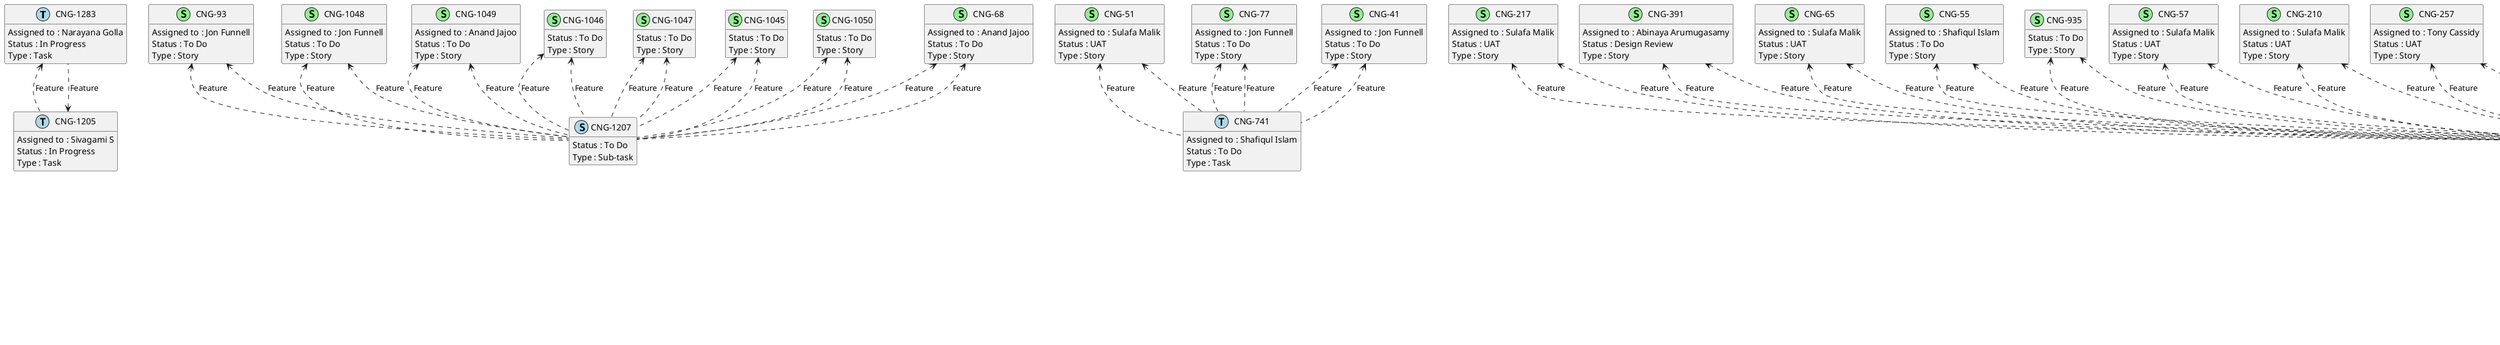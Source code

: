 @startuml
'https://plantuml.com/class-diagram

' GENERATE CLASS DIAGRAM ===========
' Generated at    : Mon Apr 15 13:01:55 CEST 2024

hide empty members

legend
Jira Ticket Status
----
(QA) : 1
(To Do) : 21
(Dev Review) : 3
(UAT) : 10
(In Progress) : 11
(Design Review) : 5
----
Jira Ticket Types
----
(Task) : 6
(Sub-task) : 6
(Story) : 39
end legend


' Tickets =======
class "CNG-1283" << (T,lightblue) >> {
  Assigned to : Narayana Golla
  Status : In Progress
  Type : Task
}

class "CNG-93" << (S,lightgreen) >> {
  Assigned to : Jon Funnell
  Status : To Do
  Type : Story
}

class "CNG-51" << (S,lightgreen) >> {
  Assigned to : Sulafa Malik
  Status : UAT
  Type : Story
}

class "CNG-55" << (S,lightgreen) >> {
  Assigned to : Shafiqul Islam
  Status : To Do
  Type : Story
}

class "CNG-935" << (S,lightgreen) >> {
  Status : To Do
  Type : Story
}

class "CNG-57" << (S,lightgreen) >> {
  Assigned to : Sulafa Malik
  Status : UAT
  Type : Story
}

class "CNG-1207" << (S,lightblue) >> {
  Status : To Do
  Type : Sub-task
}

class "CNG-255" << (T,lightblue) >> {
  Assigned to : Deepak Ingwale
  Status : Dev Review
  Type : Task
}

class "CNG-1205" << (T,lightblue) >> {
  Assigned to : Sivagami S
  Status : In Progress
  Type : Task
}

class "CNG-210" << (S,lightgreen) >> {
  Assigned to : Sulafa Malik
  Status : UAT
  Type : Story
}

class "CNG-1048" << (S,lightgreen) >> {
  Assigned to : Jon Funnell
  Status : To Do
  Type : Story
}

class "CNG-257" << (S,lightgreen) >> {
  Assigned to : Tony Cassidy
  Status : UAT
  Type : Story
}

class "CNG-1203" << (S,lightblue) >> {
  Assigned to : Shafiqul Islam
  Status : In Progress
  Type : Sub-task
}

class "CNG-1049" << (S,lightgreen) >> {
  Assigned to : Anand Jajoo
  Status : To Do
  Type : Story
}

class "CNG-377" << (S,lightgreen) >> {
  Assigned to : Abinaya Arumugasamy
  Status : Dev Review
  Type : Story
}

class "CNG-696" << (T,lightblue) >> {
  Assigned to : Shafiqul Islam
  Status : In Progress
  Type : Task
}

class "CNG-1046" << (S,lightgreen) >> {
  Status : To Do
  Type : Story
}

class "CNG-214" << (S,lightgreen) >> {
  Assigned to : Narayana Golla
  Status : In Progress
  Type : Story
}

class "CNG-1047" << (S,lightgreen) >> {
  Status : To Do
  Type : Story
}

class "CNG-217" << (S,lightgreen) >> {
  Assigned to : Sulafa Malik
  Status : UAT
  Type : Story
}

class "CNG-1045" << (S,lightgreen) >> {
  Status : To Do
  Type : Story
}

class "CNG-1173" << (S,lightblue) >> {
  Status : To Do
  Type : Sub-task
}

class "CNG-391" << (S,lightgreen) >> {
  Assigned to : Abinaya Arumugasamy
  Status : Design Review
  Type : Story
}

class "CNG-1050" << (S,lightgreen) >> {
  Status : To Do
  Type : Story
}

class "CNG-65" << (S,lightgreen) >> {
  Assigned to : Sulafa Malik
  Status : UAT
  Type : Story
}

class "CNG-66" << (S,lightgreen) >> {
  Assigned to : Sulafa Malik
  Status : UAT
  Type : Story
}

class "CNG-67" << (S,lightgreen) >> {
  Assigned to : Jon Funnell
  Status : To Do
  Type : Story
}

class "CNG-68" << (S,lightgreen) >> {
  Assigned to : Anand Jajoo
  Status : To Do
  Type : Story
}

class "CNG-707" << (S,lightgreen) >> {
  Assigned to : Anand Dixit
  Status : To Do
  Type : Story
}

class "CNG-69" << (S,lightgreen) >> {
  Assigned to : Sulafa Malik
  Status : UAT
  Type : Story
}

class "CNG-387" << (S,lightgreen) >> {
  Assigned to : Sulafa Malik
  Status : UAT
  Type : Story
}

class "CNG-741" << (T,lightblue) >> {
  Assigned to : Shafiqul Islam
  Status : To Do
  Type : Task
}

class "CNG-388" << (S,lightgreen) >> {
  Assigned to : Sushant Khandelwal
  Status : In Progress
  Type : Story
}

class "CNG-269" << (S,lightgreen) >> {
  Assigned to : Abdul Kader Nabil
  Status : Dev Review
  Type : Story
}

class "CNG-70" << (S,lightgreen) >> {
  Assigned to : Sushant Khandelwal
  Status : In Progress
  Type : Story
}

class "CNG-71" << (S,lightgreen) >> {
  Assigned to : BharathKum Sarangarajan
  Status : To Do
  Type : Story
}

class "CNG-73" << (S,lightgreen) >> {
  Assigned to : Sushant Khandelwal
  Status : Design Review
  Type : Story
}

class "CNG-75" << (S,lightgreen) >> {
  Assigned to : Nigel Hassett
  Status : Design Review
  Type : Story
}

class "CNG-77" << (S,lightgreen) >> {
  Assigned to : Jon Funnell
  Status : To Do
  Type : Story
}

class "CNG-78" << (S,lightgreen) >> {
  Assigned to : BharathKum Sarangarajan
  Status : In Progress
  Type : Story
}

class "CNG-1223" << (S,lightgreen) >> {
  Assigned to : BharathKum Sarangarajan
  Status : To Do
  Type : Story
}

class "CNG-809" << (S,lightblue) >> {
  Status : In Progress
  Type : Sub-task
}

class "CNG-82" << (S,lightgreen) >> {
  Assigned to : Sushant Khandelwal
  Status : In Progress
  Type : Story
}

class "CNG-84" << (S,lightgreen) >> {
  Assigned to : Deepak Ingwale
  Status : Design Review
  Type : Story
}

class "CNG-41" << (S,lightgreen) >> {
  Assigned to : Jon Funnell
  Status : To Do
  Type : Story
}

class "CNG-87" << (S,lightgreen) >> {
  Assigned to : Deepak Ingwale
  Status : Design Review
  Type : Story
}

class "CNG-647" << (T,lightblue) >> {
  Assigned to : Shafiqul Islam
  Status : To Do
  Type : Task
}

class "CNG-724" << (S,lightblue) >> {
  Status : In Progress
  Type : Sub-task
}

class "CNG-46" << (S,lightgreen) >> {
  Assigned to : Sulafa Malik
  Status : UAT
  Type : Story
}

class "CNG-49" << (S,lightgreen) >> {
  Assigned to : Amreen Fathima
  Status : QA
  Type : Story
}

class "CNG-684" << (S,lightblue) >> {
  Assigned to : Shafiqul Islam
  Status : To Do
  Type : Sub-task
}



' Links =======
"CNG-1205" <.. "CNG-1283" : Feature
"CNG-647" <.. "CNG-1173" : Feature
"CNG-647" <.. "CNG-1173" : Feature
"CNG-210" <.. "CNG-1203" : Feature
"CNG-210" <.. "CNG-1203" : Feature
"CNG-214" <.. "CNG-1203" : Feature
"CNG-214" <.. "CNG-1203" : Feature
"CNG-217" <.. "CNG-1203" : Feature
"CNG-217" <.. "CNG-1203" : Feature
"CNG-935" <.. "CNG-1203" : Feature
"CNG-935" <.. "CNG-1203" : Feature
"CNG-707" <.. "CNG-1203" : Feature
"CNG-707" <.. "CNG-1203" : Feature
"CNG-51" <.. "CNG-741" : Feature
"CNG-51" <.. "CNG-741" : Feature
"CNG-55" <.. "CNG-1203" : Feature
"CNG-55" <.. "CNG-1203" : Feature
"CNG-57" <.. "CNG-1203" : Feature
"CNG-57" <.. "CNG-1203" : Feature
"CNG-65" <.. "CNG-1203" : Feature
"CNG-65" <.. "CNG-1203" : Feature
"CNG-66" <.. "CNG-684" : Feature
"CNG-66" <.. "CNG-1203" : Feature
"CNG-66" <.. "CNG-684" : Feature
"CNG-66" <.. "CNG-1203" : Feature
"CNG-67" <.. "CNG-1173" : Feature
"CNG-67" <.. "CNG-1173" : Feature
"CNG-68" <.. "CNG-1207" : Feature
"CNG-68" <.. "CNG-1207" : Feature
"CNG-69" <.. "CNG-684" : Feature
"CNG-69" <.. "CNG-684" : Feature
"CNG-41" <.. "CNG-741" : Feature
"CNG-41" <.. "CNG-741" : Feature
"CNG-46" <.. "CNG-684" : Feature
"CNG-46" <.. "CNG-684" : Feature
"CNG-49" <.. "CNG-684" : Feature
"CNG-49" <.. "CNG-684" : Feature
"CNG-1283" <.. "CNG-1205" : Feature
"CNG-255" <.. "CNG-684" : Feature
"CNG-255" <.. "CNG-684" : Feature
"CNG-1048" <.. "CNG-1207" : Feature
"CNG-1048" <.. "CNG-1207" : Feature
"CNG-257" <.. "CNG-1203" : Feature
"CNG-257" <.. "CNG-1203" : Feature
"CNG-1049" <.. "CNG-1207" : Feature
"CNG-1049" <.. "CNG-1207" : Feature
"CNG-377" <.. "CNG-1203" : Feature
"CNG-377" <.. "CNG-1203" : Feature
"CNG-1046" <.. "CNG-1207" : Feature
"CNG-1046" <.. "CNG-1207" : Feature
"CNG-1047" <.. "CNG-1207" : Feature
"CNG-1047" <.. "CNG-1207" : Feature
"CNG-1045" <.. "CNG-1207" : Feature
"CNG-1045" <.. "CNG-1207" : Feature
"CNG-391" <.. "CNG-1203" : Feature
"CNG-391" <.. "CNG-1203" : Feature
"CNG-1050" <.. "CNG-1207" : Feature
"CNG-1050" <.. "CNG-1207" : Feature
"CNG-387" <.. "CNG-684" : Feature
"CNG-387" <.. "CNG-684" : Feature
"CNG-388" <.. "CNG-809" : Feature
"CNG-388" <.. "CNG-1173" : Feature
"CNG-388" <.. "CNG-809" : Feature
"CNG-388" <.. "CNG-1173" : Feature
"CNG-269" <.. "CNG-684" : Feature
"CNG-269" <.. "CNG-1203" : Feature
"CNG-269" <.. "CNG-684" : Feature
"CNG-269" <.. "CNG-1203" : Feature
"CNG-93" <.. "CNG-1207" : Feature
"CNG-93" <.. "CNG-1207" : Feature
"CNG-70" <.. "CNG-696" : Feature
"CNG-70" <.. "CNG-696" : Feature
"CNG-71" <.. "CNG-1173" : Feature
"CNG-71" <.. "CNG-1173" : Feature
"CNG-73" <.. "CNG-724" : Feature
"CNG-73" <.. "CNG-724" : Feature
"CNG-75" <.. "CNG-1173" : Feature
"CNG-75" <.. "CNG-1173" : Feature
"CNG-77" <.. "CNG-741" : Feature
"CNG-77" <.. "CNG-741" : Feature
"CNG-78" <.. "CNG-1203" : Feature
"CNG-78" <.. "CNG-1203" : Feature
"CNG-1223" <.. "CNG-1203" : Feature
"CNG-1223" <.. "CNG-1203" : Feature
"CNG-82" <.. "CNG-1203" : Feature
"CNG-82" <.. "CNG-1203" : Feature
"CNG-84" <.. "CNG-1203" : Feature
"CNG-84" <.. "CNG-1203" : Feature
"CNG-87" <.. "CNG-1203" : Feature
"CNG-87" <.. "CNG-1203" : Feature


@enduml
